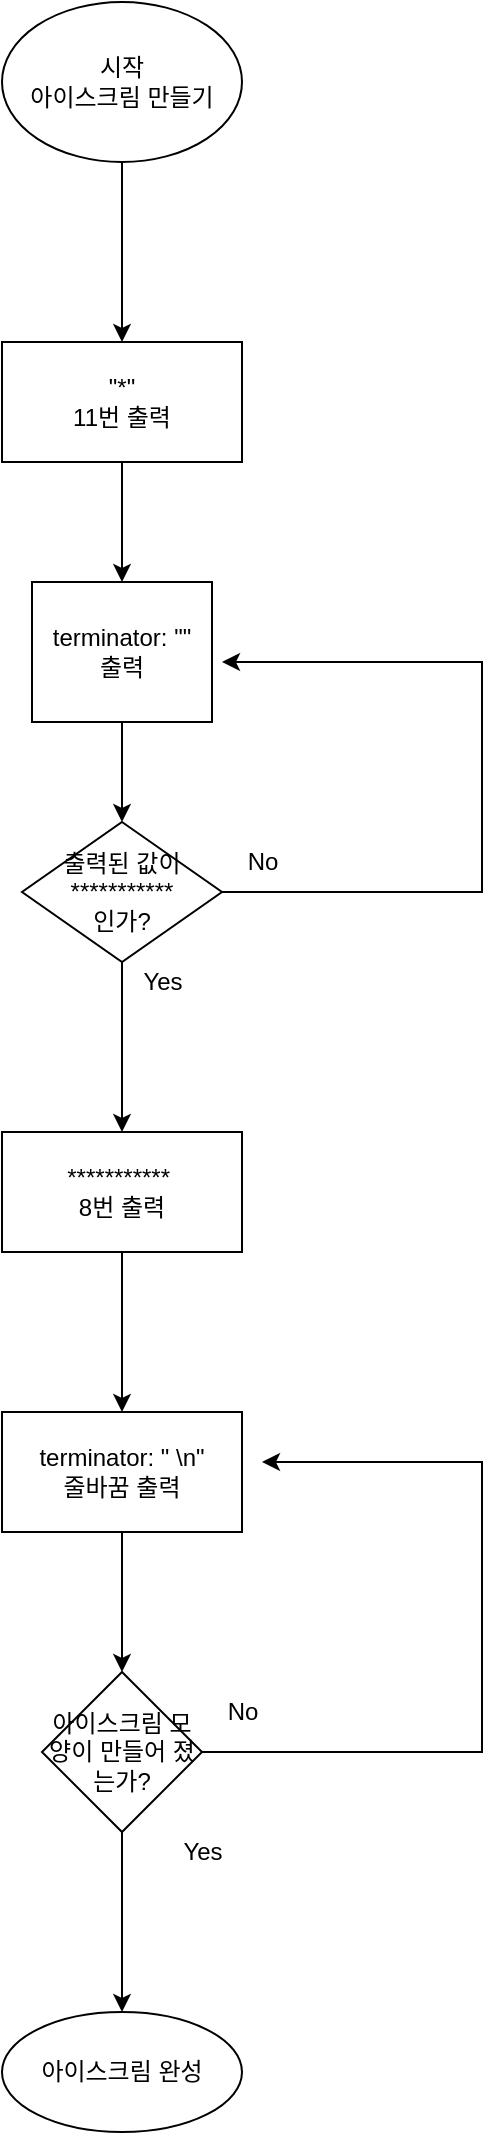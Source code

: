 <mxfile version="20.4.1" pages="2"><diagram id="MUg3X8hi2gz1mh613VTf" name="아이스크림"><mxGraphModel dx="946" dy="645" grid="1" gridSize="10" guides="1" tooltips="1" connect="1" arrows="1" fold="1" page="1" pageScale="1" pageWidth="827" pageHeight="1169" math="0" shadow="0"><root><mxCell id="0"/><mxCell id="1" parent="0"/><mxCell id="CdDum18GR2SZoxAOkk0a-4" value="" style="edgeStyle=orthogonalEdgeStyle;rounded=0;orthogonalLoop=1;jettySize=auto;html=1;" edge="1" parent="1" source="CdDum18GR2SZoxAOkk0a-1" target="CdDum18GR2SZoxAOkk0a-3"><mxGeometry relative="1" as="geometry"/></mxCell><mxCell id="CdDum18GR2SZoxAOkk0a-1" value="시작&lt;br&gt;아이스크림 만들기" style="ellipse;whiteSpace=wrap;html=1;" vertex="1" parent="1"><mxGeometry x="250" y="80" width="120" height="80" as="geometry"/></mxCell><mxCell id="CdDum18GR2SZoxAOkk0a-6" value="" style="edgeStyle=orthogonalEdgeStyle;rounded=0;orthogonalLoop=1;jettySize=auto;html=1;" edge="1" parent="1" source="CdDum18GR2SZoxAOkk0a-3"><mxGeometry relative="1" as="geometry"><mxPoint x="310" y="370" as="targetPoint"/></mxGeometry></mxCell><mxCell id="CdDum18GR2SZoxAOkk0a-3" value="&quot;*&quot;&lt;br&gt;11번 출력" style="whiteSpace=wrap;html=1;" vertex="1" parent="1"><mxGeometry x="250" y="250" width="120" height="60" as="geometry"/></mxCell><mxCell id="CdDum18GR2SZoxAOkk0a-12" value="" style="edgeStyle=orthogonalEdgeStyle;rounded=0;orthogonalLoop=1;jettySize=auto;html=1;" edge="1" parent="1" source="CdDum18GR2SZoxAOkk0a-5" target="CdDum18GR2SZoxAOkk0a-11"><mxGeometry relative="1" as="geometry"/></mxCell><mxCell id="CdDum18GR2SZoxAOkk0a-14" style="edgeStyle=orthogonalEdgeStyle;rounded=0;orthogonalLoop=1;jettySize=auto;html=1;" edge="1" parent="1" source="CdDum18GR2SZoxAOkk0a-5"><mxGeometry relative="1" as="geometry"><mxPoint x="360" y="410" as="targetPoint"/><Array as="points"><mxPoint x="490" y="525"/><mxPoint x="490" y="410"/><mxPoint x="360" y="410"/></Array></mxGeometry></mxCell><mxCell id="CdDum18GR2SZoxAOkk0a-5" value="출력된 값이&lt;br&gt;***********&lt;br&gt;인가?" style="rhombus;whiteSpace=wrap;html=1;" vertex="1" parent="1"><mxGeometry x="260" y="490" width="100" height="70" as="geometry"/></mxCell><mxCell id="CdDum18GR2SZoxAOkk0a-10" value="" style="edgeStyle=orthogonalEdgeStyle;rounded=0;orthogonalLoop=1;jettySize=auto;html=1;" edge="1" parent="1" source="CdDum18GR2SZoxAOkk0a-9" target="CdDum18GR2SZoxAOkk0a-5"><mxGeometry relative="1" as="geometry"/></mxCell><mxCell id="CdDum18GR2SZoxAOkk0a-9" value="terminator: &quot;&quot;&lt;br&gt;출력" style="whiteSpace=wrap;html=1;" vertex="1" parent="1"><mxGeometry x="265" y="370" width="90" height="70" as="geometry"/></mxCell><mxCell id="CdDum18GR2SZoxAOkk0a-18" value="" style="edgeStyle=orthogonalEdgeStyle;rounded=0;orthogonalLoop=1;jettySize=auto;html=1;" edge="1" parent="1" source="CdDum18GR2SZoxAOkk0a-11" target="CdDum18GR2SZoxAOkk0a-17"><mxGeometry relative="1" as="geometry"/></mxCell><mxCell id="CdDum18GR2SZoxAOkk0a-11" value="***********&amp;nbsp;&lt;br&gt;8번 출력" style="whiteSpace=wrap;html=1;" vertex="1" parent="1"><mxGeometry x="250" y="645" width="120" height="60" as="geometry"/></mxCell><mxCell id="CdDum18GR2SZoxAOkk0a-13" value="Yes" style="text;html=1;align=center;verticalAlign=middle;resizable=0;points=[];autosize=1;strokeColor=none;fillColor=none;" vertex="1" parent="1"><mxGeometry x="310" y="555" width="40" height="30" as="geometry"/></mxCell><mxCell id="CdDum18GR2SZoxAOkk0a-15" value="No" style="text;html=1;align=center;verticalAlign=middle;resizable=0;points=[];autosize=1;strokeColor=none;fillColor=none;" vertex="1" parent="1"><mxGeometry x="360" y="495" width="40" height="30" as="geometry"/></mxCell><mxCell id="CdDum18GR2SZoxAOkk0a-20" value="" style="edgeStyle=orthogonalEdgeStyle;rounded=0;orthogonalLoop=1;jettySize=auto;html=1;" edge="1" parent="1" source="CdDum18GR2SZoxAOkk0a-17" target="CdDum18GR2SZoxAOkk0a-19"><mxGeometry relative="1" as="geometry"/></mxCell><mxCell id="CdDum18GR2SZoxAOkk0a-17" value="terminator: &quot; \n&quot;&lt;br&gt;줄바꿈 출력" style="whiteSpace=wrap;html=1;" vertex="1" parent="1"><mxGeometry x="250" y="785" width="120" height="60" as="geometry"/></mxCell><mxCell id="CdDum18GR2SZoxAOkk0a-21" style="edgeStyle=orthogonalEdgeStyle;rounded=0;orthogonalLoop=1;jettySize=auto;html=1;" edge="1" parent="1" source="CdDum18GR2SZoxAOkk0a-19"><mxGeometry relative="1" as="geometry"><mxPoint x="380" y="810" as="targetPoint"/><Array as="points"><mxPoint x="490" y="955"/><mxPoint x="490" y="810"/></Array></mxGeometry></mxCell><mxCell id="CdDum18GR2SZoxAOkk0a-25" value="" style="edgeStyle=orthogonalEdgeStyle;rounded=0;orthogonalLoop=1;jettySize=auto;html=1;" edge="1" parent="1" source="CdDum18GR2SZoxAOkk0a-19" target="CdDum18GR2SZoxAOkk0a-24"><mxGeometry relative="1" as="geometry"/></mxCell><mxCell id="CdDum18GR2SZoxAOkk0a-19" value="아이스크림 모양이 만들어 졌는가?" style="rhombus;whiteSpace=wrap;html=1;" vertex="1" parent="1"><mxGeometry x="270" y="915" width="80" height="80" as="geometry"/></mxCell><mxCell id="CdDum18GR2SZoxAOkk0a-22" value="Yes" style="text;html=1;align=center;verticalAlign=middle;resizable=0;points=[];autosize=1;strokeColor=none;fillColor=none;" vertex="1" parent="1"><mxGeometry x="330" y="990" width="40" height="30" as="geometry"/></mxCell><mxCell id="CdDum18GR2SZoxAOkk0a-23" value="No" style="text;html=1;align=center;verticalAlign=middle;resizable=0;points=[];autosize=1;strokeColor=none;fillColor=none;" vertex="1" parent="1"><mxGeometry x="350" y="920" width="40" height="30" as="geometry"/></mxCell><mxCell id="CdDum18GR2SZoxAOkk0a-24" value="아이스크림 완성" style="ellipse;whiteSpace=wrap;html=1;" vertex="1" parent="1"><mxGeometry x="250" y="1085" width="120" height="60" as="geometry"/></mxCell></root></mxGraphModel></diagram><diagram id="lW0HUAlYLh5cg2gxTiGP" name="막대"><mxGraphModel dx="620" dy="454" grid="1" gridSize="10" guides="1" tooltips="1" connect="1" arrows="1" fold="1" page="1" pageScale="1" pageWidth="827" pageHeight="1169" math="0" shadow="0"><root><mxCell id="0"/><mxCell id="1" parent="0"/><mxCell id="HTYWjdZkuLwQNn1DwexA-1" value="" style="edgeStyle=orthogonalEdgeStyle;rounded=0;orthogonalLoop=1;jettySize=auto;html=1;" edge="1" parent="1" source="HTYWjdZkuLwQNn1DwexA-2" target="HTYWjdZkuLwQNn1DwexA-4"><mxGeometry relative="1" as="geometry"/></mxCell><mxCell id="HTYWjdZkuLwQNn1DwexA-2" value="시작&lt;br&gt;막대 만들기" style="ellipse;whiteSpace=wrap;html=1;" vertex="1" parent="1"><mxGeometry x="250" y="80" width="120" height="80" as="geometry"/></mxCell><mxCell id="HTYWjdZkuLwQNn1DwexA-3" value="" style="edgeStyle=orthogonalEdgeStyle;rounded=0;orthogonalLoop=1;jettySize=auto;html=1;" edge="1" parent="1" source="HTYWjdZkuLwQNn1DwexA-4"><mxGeometry relative="1" as="geometry"><mxPoint x="310" y="370" as="targetPoint"/></mxGeometry></mxCell><mxCell id="HTYWjdZkuLwQNn1DwexA-4" value="&quot; &amp;nbsp; &amp;nbsp;|&quot;, 한칸뛰고, &quot;| &amp;nbsp; &amp;nbsp;&quot;&lt;br&gt;출력" style="whiteSpace=wrap;html=1;" vertex="1" parent="1"><mxGeometry x="250" y="250" width="120" height="60" as="geometry"/></mxCell><mxCell id="HTYWjdZkuLwQNn1DwexA-5" value="" style="edgeStyle=orthogonalEdgeStyle;rounded=0;orthogonalLoop=1;jettySize=auto;html=1;" edge="1" parent="1" source="HTYWjdZkuLwQNn1DwexA-7" target="HTYWjdZkuLwQNn1DwexA-11"><mxGeometry relative="1" as="geometry"/></mxCell><mxCell id="HTYWjdZkuLwQNn1DwexA-6" style="edgeStyle=orthogonalEdgeStyle;rounded=0;orthogonalLoop=1;jettySize=auto;html=1;" edge="1" parent="1"><mxGeometry relative="1" as="geometry"><mxPoint x="380" y="400" as="targetPoint"/><Array as="points"><mxPoint x="510" y="555"/><mxPoint x="510" y="400"/><mxPoint x="380" y="400"/></Array><mxPoint x="360" y="555" as="sourcePoint"/></mxGeometry></mxCell><mxCell id="HTYWjdZkuLwQNn1DwexA-24" value="" style="edgeStyle=orthogonalEdgeStyle;rounded=0;orthogonalLoop=1;jettySize=auto;html=1;" edge="1" parent="1" source="HTYWjdZkuLwQNn1DwexA-9"><mxGeometry relative="1" as="geometry"><mxPoint x="310" y="520" as="targetPoint"/></mxGeometry></mxCell><mxCell id="HTYWjdZkuLwQNn1DwexA-9" value="줄바꿈 출력" style="whiteSpace=wrap;html=1;" vertex="1" parent="1"><mxGeometry x="265" y="370" width="90" height="70" as="geometry"/></mxCell><mxCell id="HTYWjdZkuLwQNn1DwexA-10" value="" style="edgeStyle=orthogonalEdgeStyle;rounded=0;orthogonalLoop=1;jettySize=auto;html=1;" edge="1" parent="1" source="HTYWjdZkuLwQNn1DwexA-11"><mxGeometry relative="1" as="geometry"><mxPoint x="310" y="785" as="targetPoint"/></mxGeometry></mxCell><mxCell id="HTYWjdZkuLwQNn1DwexA-11" value="4번 출력" style="whiteSpace=wrap;html=1;" vertex="1" parent="1"><mxGeometry x="250" y="645" width="120" height="60" as="geometry"/></mxCell><mxCell id="HTYWjdZkuLwQNn1DwexA-13" value="No" style="text;html=1;align=center;verticalAlign=middle;resizable=0;points=[];autosize=1;strokeColor=none;fillColor=none;" vertex="1" parent="1"><mxGeometry x="360" y="530" width="40" height="30" as="geometry"/></mxCell><mxCell id="HTYWjdZkuLwQNn1DwexA-17" value="" style="edgeStyle=orthogonalEdgeStyle;rounded=0;orthogonalLoop=1;jettySize=auto;html=1;" edge="1" parent="1" source="HTYWjdZkuLwQNn1DwexA-18"><mxGeometry relative="1" as="geometry"><mxPoint x="310" y="980" as="targetPoint"/></mxGeometry></mxCell><mxCell id="HTYWjdZkuLwQNn1DwexA-27" style="edgeStyle=orthogonalEdgeStyle;rounded=0;orthogonalLoop=1;jettySize=auto;html=1;" edge="1" parent="1" source="HTYWjdZkuLwQNn1DwexA-18"><mxGeometry relative="1" as="geometry"><mxPoint x="230" y="280" as="targetPoint"/><Array as="points"><mxPoint x="60" y="820"/></Array></mxGeometry></mxCell><mxCell id="HTYWjdZkuLwQNn1DwexA-18" value="막대모양이 만들어졌는가?" style="rhombus;whiteSpace=wrap;html=1;" vertex="1" parent="1"><mxGeometry x="270" y="780" width="80" height="80" as="geometry"/></mxCell><mxCell id="HTYWjdZkuLwQNn1DwexA-19" value="Yes" style="text;html=1;align=center;verticalAlign=middle;resizable=0;points=[];autosize=1;strokeColor=none;fillColor=none;" vertex="1" parent="1"><mxGeometry x="320" y="850" width="40" height="30" as="geometry"/></mxCell><mxCell id="HTYWjdZkuLwQNn1DwexA-20" value="No" style="text;html=1;align=center;verticalAlign=middle;resizable=0;points=[];autosize=1;strokeColor=none;fillColor=none;" vertex="1" parent="1"><mxGeometry x="230" y="780" width="40" height="30" as="geometry"/></mxCell><mxCell id="HTYWjdZkuLwQNn1DwexA-21" value="막대 완성" style="ellipse;whiteSpace=wrap;html=1;" vertex="1" parent="1"><mxGeometry x="250" y="980" width="120" height="60" as="geometry"/></mxCell><mxCell id="HTYWjdZkuLwQNn1DwexA-7" value="줄바꿈이 되었는가?" style="rhombus;whiteSpace=wrap;html=1;" vertex="1" parent="1"><mxGeometry x="260" y="515" width="100" height="70" as="geometry"/></mxCell><mxCell id="HTYWjdZkuLwQNn1DwexA-26" value="Yes" style="text;html=1;align=center;verticalAlign=middle;resizable=0;points=[];autosize=1;strokeColor=none;fillColor=none;" vertex="1" parent="1"><mxGeometry x="312" y="580" width="40" height="30" as="geometry"/></mxCell></root></mxGraphModel></diagram></mxfile>